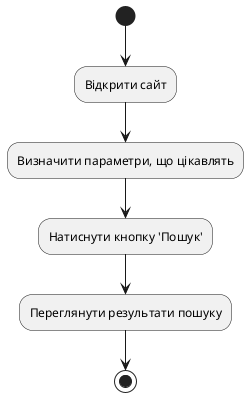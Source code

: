 @startuml NU1
(*) --> "Відкрити сайт"
--> "Визначити параметри, що цікавлять"
--> "Натиснути кнопку 'Пошук'"
--> "Переглянути результати пошуку"
--> (*)

@enduml
